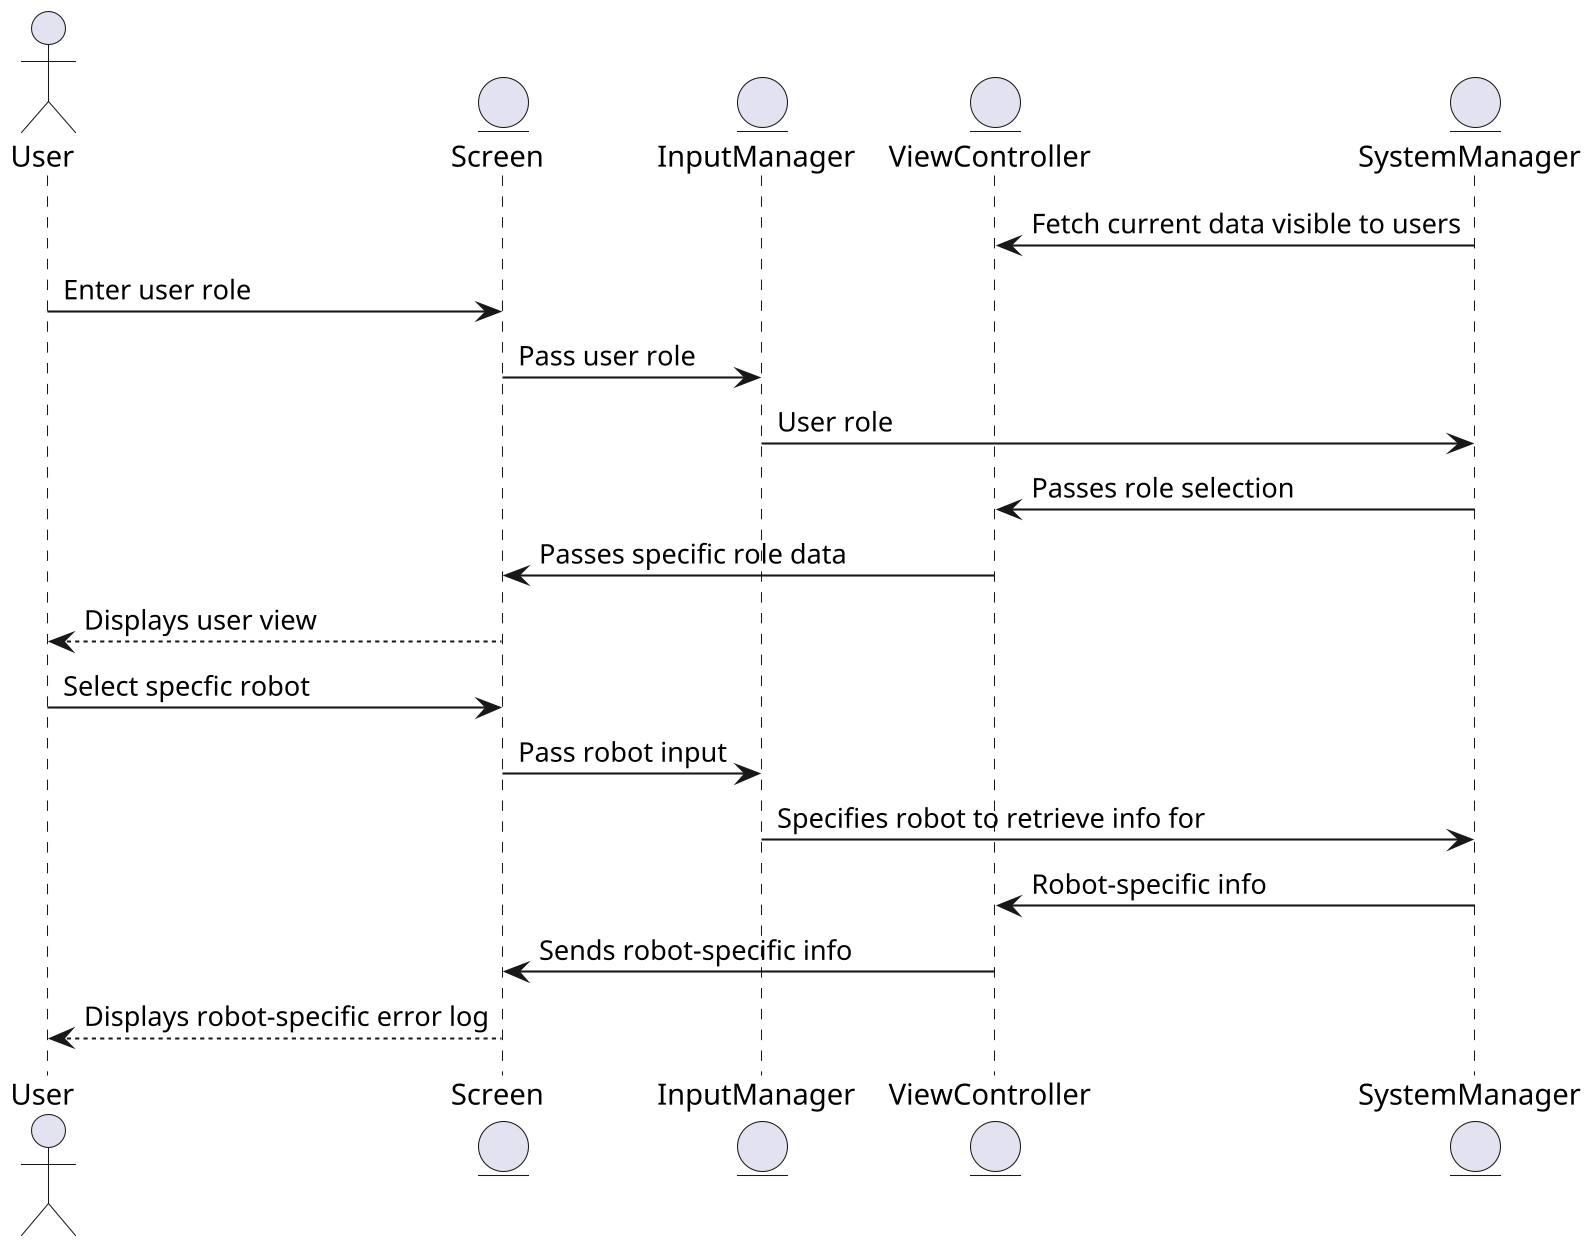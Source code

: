 @startuml ViewErrorLogsSD
skinparam dpi 200
skinparam DefaultFontName Inconsolata

' Defines all participants (actors and entities)
actor User
entity Screen
entity InputManager
entity ViewController
entity SystemManager

' Sequence flow of user selecting role and getting specific display
SystemManager -> ViewController : Fetch current data visible to users
User -> Screen : Enter user role
Screen -> InputManager : Pass user role
InputManager -> SystemManager : User role
SystemManager -> ViewController : Passes role selection
ViewController -> Screen : Passes specific role data
Screen --> User : Displays user view

' Sequence flow for viewing error logs
' Note: not all users would be able to accomplish this
' because the screen simply wouldn't display the option
User -> Screen : Select specfic robot
Screen -> InputManager : Pass robot input
InputManager -> SystemManager : Specifies robot to retrieve info for
SystemManager -> ViewController : Robot-specific info
ViewController -> Screen : Sends robot-specific info
Screen --> User : Displays robot-specific error log

@enduml